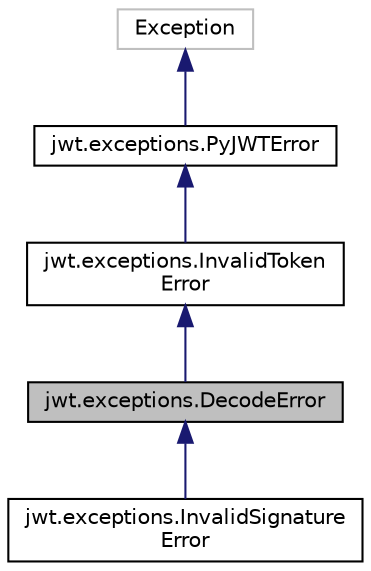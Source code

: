 digraph "jwt.exceptions.DecodeError"
{
 // LATEX_PDF_SIZE
  edge [fontname="Helvetica",fontsize="10",labelfontname="Helvetica",labelfontsize="10"];
  node [fontname="Helvetica",fontsize="10",shape=record];
  Node1 [label="jwt.exceptions.DecodeError",height=0.2,width=0.4,color="black", fillcolor="grey75", style="filled", fontcolor="black",tooltip=" "];
  Node2 -> Node1 [dir="back",color="midnightblue",fontsize="10",style="solid"];
  Node2 [label="jwt.exceptions.InvalidToken\lError",height=0.2,width=0.4,color="black", fillcolor="white", style="filled",URL="$classjwt_1_1exceptions_1_1InvalidTokenError.html",tooltip=" "];
  Node3 -> Node2 [dir="back",color="midnightblue",fontsize="10",style="solid"];
  Node3 [label="jwt.exceptions.PyJWTError",height=0.2,width=0.4,color="black", fillcolor="white", style="filled",URL="$classjwt_1_1exceptions_1_1PyJWTError.html",tooltip=" "];
  Node4 -> Node3 [dir="back",color="midnightblue",fontsize="10",style="solid"];
  Node4 [label="Exception",height=0.2,width=0.4,color="grey75", fillcolor="white", style="filled",tooltip=" "];
  Node1 -> Node5 [dir="back",color="midnightblue",fontsize="10",style="solid"];
  Node5 [label="jwt.exceptions.InvalidSignature\lError",height=0.2,width=0.4,color="black", fillcolor="white", style="filled",URL="$classjwt_1_1exceptions_1_1InvalidSignatureError.html",tooltip=" "];
}
